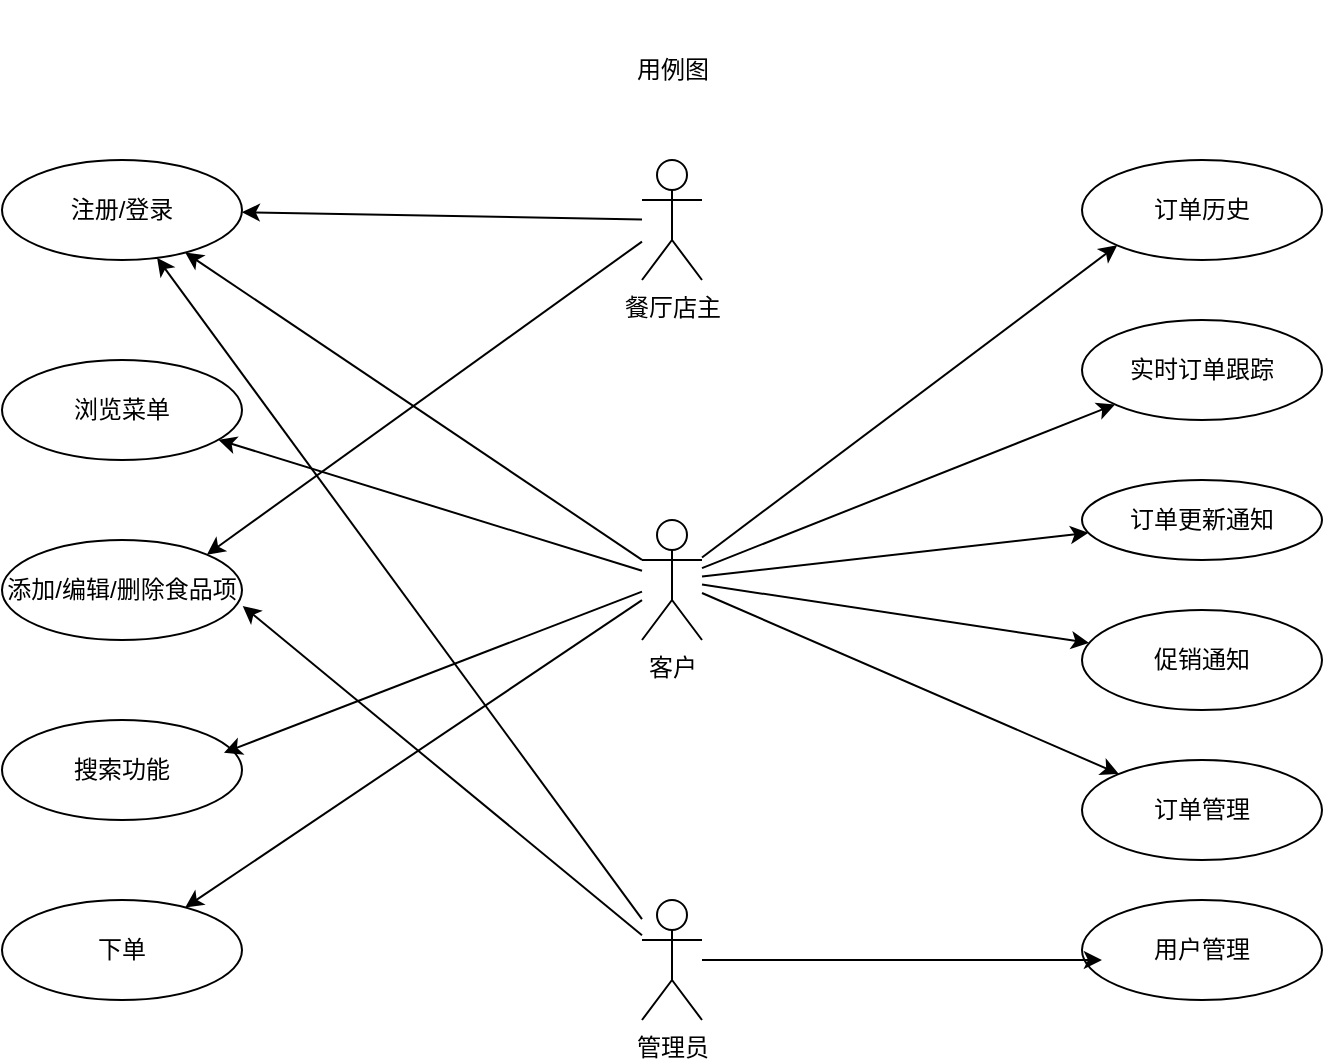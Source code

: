 <mxfile version="25.0.3">
  <diagram name="第 1 页" id="GBJOoI32tEsenJd9kQqN">
    <mxGraphModel dx="2280" dy="661" grid="1" gridSize="10" guides="1" tooltips="1" connect="1" arrows="1" fold="1" page="1" pageScale="1" pageWidth="827" pageHeight="1169" math="0" shadow="0">
      <root>
        <mxCell id="0" />
        <mxCell id="1" parent="0" />
        <mxCell id="g4TPLTAy3mV5UBrYH2Gl-1" value="注册/登录" style="ellipse;whiteSpace=wrap;html=1;" vertex="1" parent="1">
          <mxGeometry x="-60" y="310" width="120" height="50" as="geometry" />
        </mxCell>
        <mxCell id="g4TPLTAy3mV5UBrYH2Gl-2" value="客户" style="shape=umlActor;verticalLabelPosition=bottom;verticalAlign=top;html=1;outlineConnect=0;" vertex="1" parent="1">
          <mxGeometry x="260" y="490" width="30" height="60" as="geometry" />
        </mxCell>
        <mxCell id="g4TPLTAy3mV5UBrYH2Gl-3" value="餐厅店主" style="shape=umlActor;verticalLabelPosition=bottom;verticalAlign=top;html=1;outlineConnect=0;" vertex="1" parent="1">
          <mxGeometry x="260" y="310" width="30" height="60" as="geometry" />
        </mxCell>
        <mxCell id="g4TPLTAy3mV5UBrYH2Gl-4" value="管理员" style="shape=umlActor;verticalLabelPosition=bottom;verticalAlign=top;html=1;outlineConnect=0;" vertex="1" parent="1">
          <mxGeometry x="260" y="680" width="30" height="60" as="geometry" />
        </mxCell>
        <mxCell id="g4TPLTAy3mV5UBrYH2Gl-9" value="" style="endArrow=classic;html=1;rounded=0;" edge="1" parent="1" source="g4TPLTAy3mV5UBrYH2Gl-2" target="g4TPLTAy3mV5UBrYH2Gl-1">
          <mxGeometry width="50" height="50" relative="1" as="geometry">
            <mxPoint x="-40" y="560" as="sourcePoint" />
            <mxPoint x="10" y="510" as="targetPoint" />
          </mxGeometry>
        </mxCell>
        <mxCell id="g4TPLTAy3mV5UBrYH2Gl-12" value="" style="endArrow=classic;html=1;rounded=0;" edge="1" parent="1" source="g4TPLTAy3mV5UBrYH2Gl-3" target="g4TPLTAy3mV5UBrYH2Gl-1">
          <mxGeometry width="50" height="50" relative="1" as="geometry">
            <mxPoint x="-40" y="560" as="sourcePoint" />
            <mxPoint x="10" y="510" as="targetPoint" />
          </mxGeometry>
        </mxCell>
        <mxCell id="g4TPLTAy3mV5UBrYH2Gl-13" value="" style="endArrow=classic;html=1;rounded=0;" edge="1" parent="1" source="g4TPLTAy3mV5UBrYH2Gl-4" target="g4TPLTAy3mV5UBrYH2Gl-1">
          <mxGeometry width="50" height="50" relative="1" as="geometry">
            <mxPoint x="-40" y="560" as="sourcePoint" />
            <mxPoint x="10" y="510" as="targetPoint" />
          </mxGeometry>
        </mxCell>
        <mxCell id="g4TPLTAy3mV5UBrYH2Gl-21" value="浏览菜单" style="ellipse;whiteSpace=wrap;html=1;" vertex="1" parent="1">
          <mxGeometry x="-60" y="410" width="120" height="50" as="geometry" />
        </mxCell>
        <mxCell id="g4TPLTAy3mV5UBrYH2Gl-23" value="添加/编辑/删除食品项" style="ellipse;whiteSpace=wrap;html=1;" vertex="1" parent="1">
          <mxGeometry x="-60" y="500" width="120" height="50" as="geometry" />
        </mxCell>
        <mxCell id="g4TPLTAy3mV5UBrYH2Gl-24" value="搜索功能" style="ellipse;whiteSpace=wrap;html=1;" vertex="1" parent="1">
          <mxGeometry x="-60" y="590" width="120" height="50" as="geometry" />
        </mxCell>
        <mxCell id="g4TPLTAy3mV5UBrYH2Gl-25" value="下单" style="ellipse;whiteSpace=wrap;html=1;" vertex="1" parent="1">
          <mxGeometry x="-60" y="680" width="120" height="50" as="geometry" />
        </mxCell>
        <mxCell id="g4TPLTAy3mV5UBrYH2Gl-27" value="订单历史" style="ellipse;whiteSpace=wrap;html=1;" vertex="1" parent="1">
          <mxGeometry x="480" y="310" width="120" height="50" as="geometry" />
        </mxCell>
        <mxCell id="g4TPLTAy3mV5UBrYH2Gl-28" value="实时订单跟踪" style="ellipse;whiteSpace=wrap;html=1;" vertex="1" parent="1">
          <mxGeometry x="480" y="390" width="120" height="50" as="geometry" />
        </mxCell>
        <mxCell id="g4TPLTAy3mV5UBrYH2Gl-29" value="用户管理" style="ellipse;whiteSpace=wrap;html=1;" vertex="1" parent="1">
          <mxGeometry x="480" y="680" width="120" height="50" as="geometry" />
        </mxCell>
        <mxCell id="g4TPLTAy3mV5UBrYH2Gl-30" value="订单更新通知" style="ellipse;whiteSpace=wrap;html=1;" vertex="1" parent="1">
          <mxGeometry x="480" y="470" width="120" height="40" as="geometry" />
        </mxCell>
        <mxCell id="g4TPLTAy3mV5UBrYH2Gl-31" value="促销通知" style="ellipse;whiteSpace=wrap;html=1;" vertex="1" parent="1">
          <mxGeometry x="480" y="535" width="120" height="50" as="geometry" />
        </mxCell>
        <mxCell id="g4TPLTAy3mV5UBrYH2Gl-32" value="订单管理" style="ellipse;whiteSpace=wrap;html=1;" vertex="1" parent="1">
          <mxGeometry x="480" y="610" width="120" height="50" as="geometry" />
        </mxCell>
        <mxCell id="g4TPLTAy3mV5UBrYH2Gl-34" value="" style="endArrow=classic;html=1;rounded=0;entryX=1;entryY=0;entryDx=0;entryDy=0;" edge="1" parent="1" source="g4TPLTAy3mV5UBrYH2Gl-3" target="g4TPLTAy3mV5UBrYH2Gl-23">
          <mxGeometry width="50" height="50" relative="1" as="geometry">
            <mxPoint x="230" y="560" as="sourcePoint" />
            <mxPoint x="280" y="510" as="targetPoint" />
          </mxGeometry>
        </mxCell>
        <mxCell id="g4TPLTAy3mV5UBrYH2Gl-36" value="" style="endArrow=classic;html=1;rounded=0;entryX=1.003;entryY=0.66;entryDx=0;entryDy=0;entryPerimeter=0;" edge="1" parent="1" source="g4TPLTAy3mV5UBrYH2Gl-4" target="g4TPLTAy3mV5UBrYH2Gl-23">
          <mxGeometry width="50" height="50" relative="1" as="geometry">
            <mxPoint x="170" y="740" as="sourcePoint" />
            <mxPoint x="220" y="690" as="targetPoint" />
          </mxGeometry>
        </mxCell>
        <mxCell id="g4TPLTAy3mV5UBrYH2Gl-37" value="" style="endArrow=classic;html=1;rounded=0;" edge="1" parent="1" source="g4TPLTAy3mV5UBrYH2Gl-2" target="g4TPLTAy3mV5UBrYH2Gl-21">
          <mxGeometry width="50" height="50" relative="1" as="geometry">
            <mxPoint x="220" y="590" as="sourcePoint" />
            <mxPoint x="280" y="510" as="targetPoint" />
          </mxGeometry>
        </mxCell>
        <mxCell id="g4TPLTAy3mV5UBrYH2Gl-38" value="" style="endArrow=classic;html=1;rounded=0;entryX=0;entryY=1;entryDx=0;entryDy=0;" edge="1" parent="1" source="g4TPLTAy3mV5UBrYH2Gl-2" target="g4TPLTAy3mV5UBrYH2Gl-27">
          <mxGeometry width="50" height="50" relative="1" as="geometry">
            <mxPoint x="270" y="570" as="sourcePoint" />
            <mxPoint x="320" y="520" as="targetPoint" />
          </mxGeometry>
        </mxCell>
        <mxCell id="g4TPLTAy3mV5UBrYH2Gl-39" value="" style="endArrow=classic;html=1;rounded=0;" edge="1" parent="1" source="g4TPLTAy3mV5UBrYH2Gl-2" target="g4TPLTAy3mV5UBrYH2Gl-28">
          <mxGeometry width="50" height="50" relative="1" as="geometry">
            <mxPoint x="360" y="650" as="sourcePoint" />
            <mxPoint x="280" y="510" as="targetPoint" />
          </mxGeometry>
        </mxCell>
        <mxCell id="g4TPLTAy3mV5UBrYH2Gl-40" value="" style="endArrow=classic;html=1;rounded=0;entryX=0.083;entryY=0.6;entryDx=0;entryDy=0;entryPerimeter=0;" edge="1" parent="1" source="g4TPLTAy3mV5UBrYH2Gl-4" target="g4TPLTAy3mV5UBrYH2Gl-29">
          <mxGeometry width="50" height="50" relative="1" as="geometry">
            <mxPoint x="230" y="560" as="sourcePoint" />
            <mxPoint x="280" y="510" as="targetPoint" />
          </mxGeometry>
        </mxCell>
        <mxCell id="g4TPLTAy3mV5UBrYH2Gl-41" value="" style="endArrow=classic;html=1;rounded=0;" edge="1" parent="1" source="g4TPLTAy3mV5UBrYH2Gl-2" target="g4TPLTAy3mV5UBrYH2Gl-30">
          <mxGeometry width="50" height="50" relative="1" as="geometry">
            <mxPoint x="340" y="580" as="sourcePoint" />
            <mxPoint x="390" y="530" as="targetPoint" />
          </mxGeometry>
        </mxCell>
        <mxCell id="g4TPLTAy3mV5UBrYH2Gl-42" value="" style="endArrow=classic;html=1;rounded=0;" edge="1" parent="1" source="g4TPLTAy3mV5UBrYH2Gl-2" target="g4TPLTAy3mV5UBrYH2Gl-31">
          <mxGeometry width="50" height="50" relative="1" as="geometry">
            <mxPoint x="340" y="620" as="sourcePoint" />
            <mxPoint x="390" y="570" as="targetPoint" />
          </mxGeometry>
        </mxCell>
        <mxCell id="g4TPLTAy3mV5UBrYH2Gl-43" value="" style="endArrow=classic;html=1;rounded=0;" edge="1" parent="1" source="g4TPLTAy3mV5UBrYH2Gl-2" target="g4TPLTAy3mV5UBrYH2Gl-32">
          <mxGeometry width="50" height="50" relative="1" as="geometry">
            <mxPoint x="330" y="650" as="sourcePoint" />
            <mxPoint x="380" y="600" as="targetPoint" />
          </mxGeometry>
        </mxCell>
        <mxCell id="g4TPLTAy3mV5UBrYH2Gl-44" value="" style="endArrow=classic;html=1;rounded=0;entryX=0.925;entryY=0.327;entryDx=0;entryDy=0;entryPerimeter=0;" edge="1" parent="1" source="g4TPLTAy3mV5UBrYH2Gl-2" target="g4TPLTAy3mV5UBrYH2Gl-24">
          <mxGeometry width="50" height="50" relative="1" as="geometry">
            <mxPoint x="150" y="600" as="sourcePoint" />
            <mxPoint x="200" y="550" as="targetPoint" />
          </mxGeometry>
        </mxCell>
        <mxCell id="g4TPLTAy3mV5UBrYH2Gl-45" value="" style="endArrow=classic;html=1;rounded=0;" edge="1" parent="1" source="g4TPLTAy3mV5UBrYH2Gl-2" target="g4TPLTAy3mV5UBrYH2Gl-25">
          <mxGeometry width="50" height="50" relative="1" as="geometry">
            <mxPoint x="110" y="700" as="sourcePoint" />
            <mxPoint x="160" y="650" as="targetPoint" />
          </mxGeometry>
        </mxCell>
        <mxCell id="g4TPLTAy3mV5UBrYH2Gl-46" value="用例图" style="text;html=1;align=center;verticalAlign=middle;whiteSpace=wrap;rounded=0;" vertex="1" parent="1">
          <mxGeometry x="217.5" y="230" width="115" height="70" as="geometry" />
        </mxCell>
      </root>
    </mxGraphModel>
  </diagram>
</mxfile>
